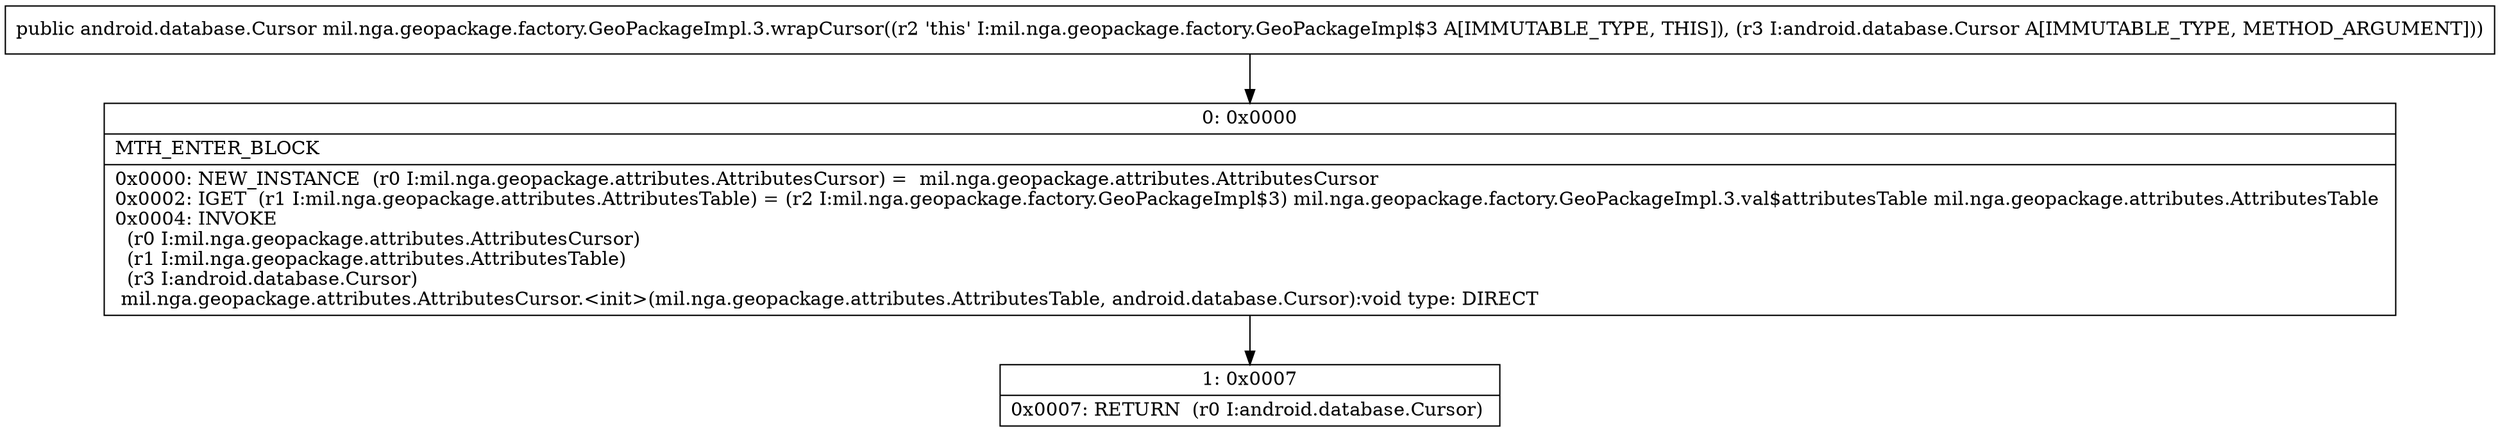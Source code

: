 digraph "CFG formil.nga.geopackage.factory.GeoPackageImpl.3.wrapCursor(Landroid\/database\/Cursor;)Landroid\/database\/Cursor;" {
Node_0 [shape=record,label="{0\:\ 0x0000|MTH_ENTER_BLOCK\l|0x0000: NEW_INSTANCE  (r0 I:mil.nga.geopackage.attributes.AttributesCursor) =  mil.nga.geopackage.attributes.AttributesCursor \l0x0002: IGET  (r1 I:mil.nga.geopackage.attributes.AttributesTable) = (r2 I:mil.nga.geopackage.factory.GeoPackageImpl$3) mil.nga.geopackage.factory.GeoPackageImpl.3.val$attributesTable mil.nga.geopackage.attributes.AttributesTable \l0x0004: INVOKE  \l  (r0 I:mil.nga.geopackage.attributes.AttributesCursor)\l  (r1 I:mil.nga.geopackage.attributes.AttributesTable)\l  (r3 I:android.database.Cursor)\l mil.nga.geopackage.attributes.AttributesCursor.\<init\>(mil.nga.geopackage.attributes.AttributesTable, android.database.Cursor):void type: DIRECT \l}"];
Node_1 [shape=record,label="{1\:\ 0x0007|0x0007: RETURN  (r0 I:android.database.Cursor) \l}"];
MethodNode[shape=record,label="{public android.database.Cursor mil.nga.geopackage.factory.GeoPackageImpl.3.wrapCursor((r2 'this' I:mil.nga.geopackage.factory.GeoPackageImpl$3 A[IMMUTABLE_TYPE, THIS]), (r3 I:android.database.Cursor A[IMMUTABLE_TYPE, METHOD_ARGUMENT])) }"];
MethodNode -> Node_0;
Node_0 -> Node_1;
}

